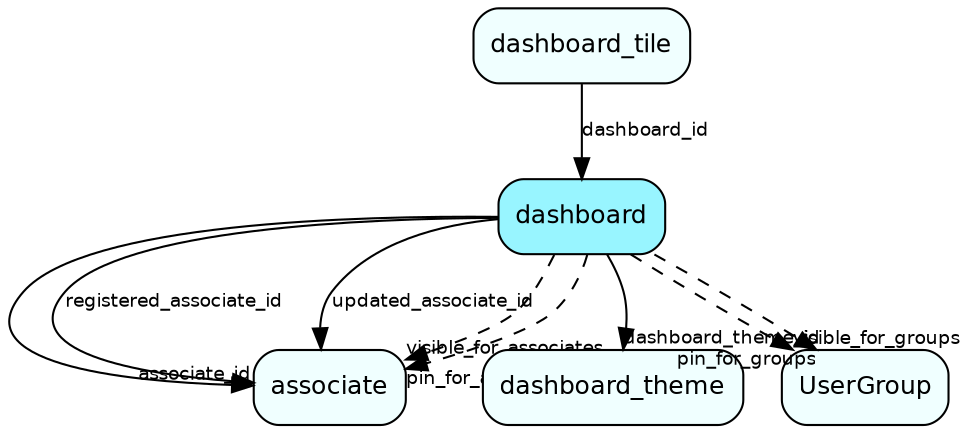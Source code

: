 digraph dashboard  {
node [shape = box style="rounded, filled" fontname = "Helvetica" fontsize = "12" ]
edge [fontname = "Helvetica" fontsize = "9"]

dashboard[fillcolor = "cadetblue1"]
associate[fillcolor = "azure1"]
dashboard_theme[fillcolor = "azure1"]
UserGroup[fillcolor = "azure1"]
dashboard_tile[fillcolor = "azure1"]
dashboard -> associate [headlabel = "associate_id"]
dashboard -> dashboard_theme [headlabel = "dashboard_theme_id"]
dashboard -> associate [label = "registered_associate_id"]
dashboard -> associate [label = "updated_associate_id"]
dashboard -> associate [headlabel = "visible_for_associates" style="dashed"]
dashboard -> UserGroup [headlabel = "visible_for_groups" style="dashed"]
dashboard -> associate [headlabel = "pin_for_associates" style="dashed"]
dashboard -> UserGroup [headlabel = "pin_for_groups" style="dashed"]
dashboard_tile -> dashboard [label = "dashboard_id"]
}
